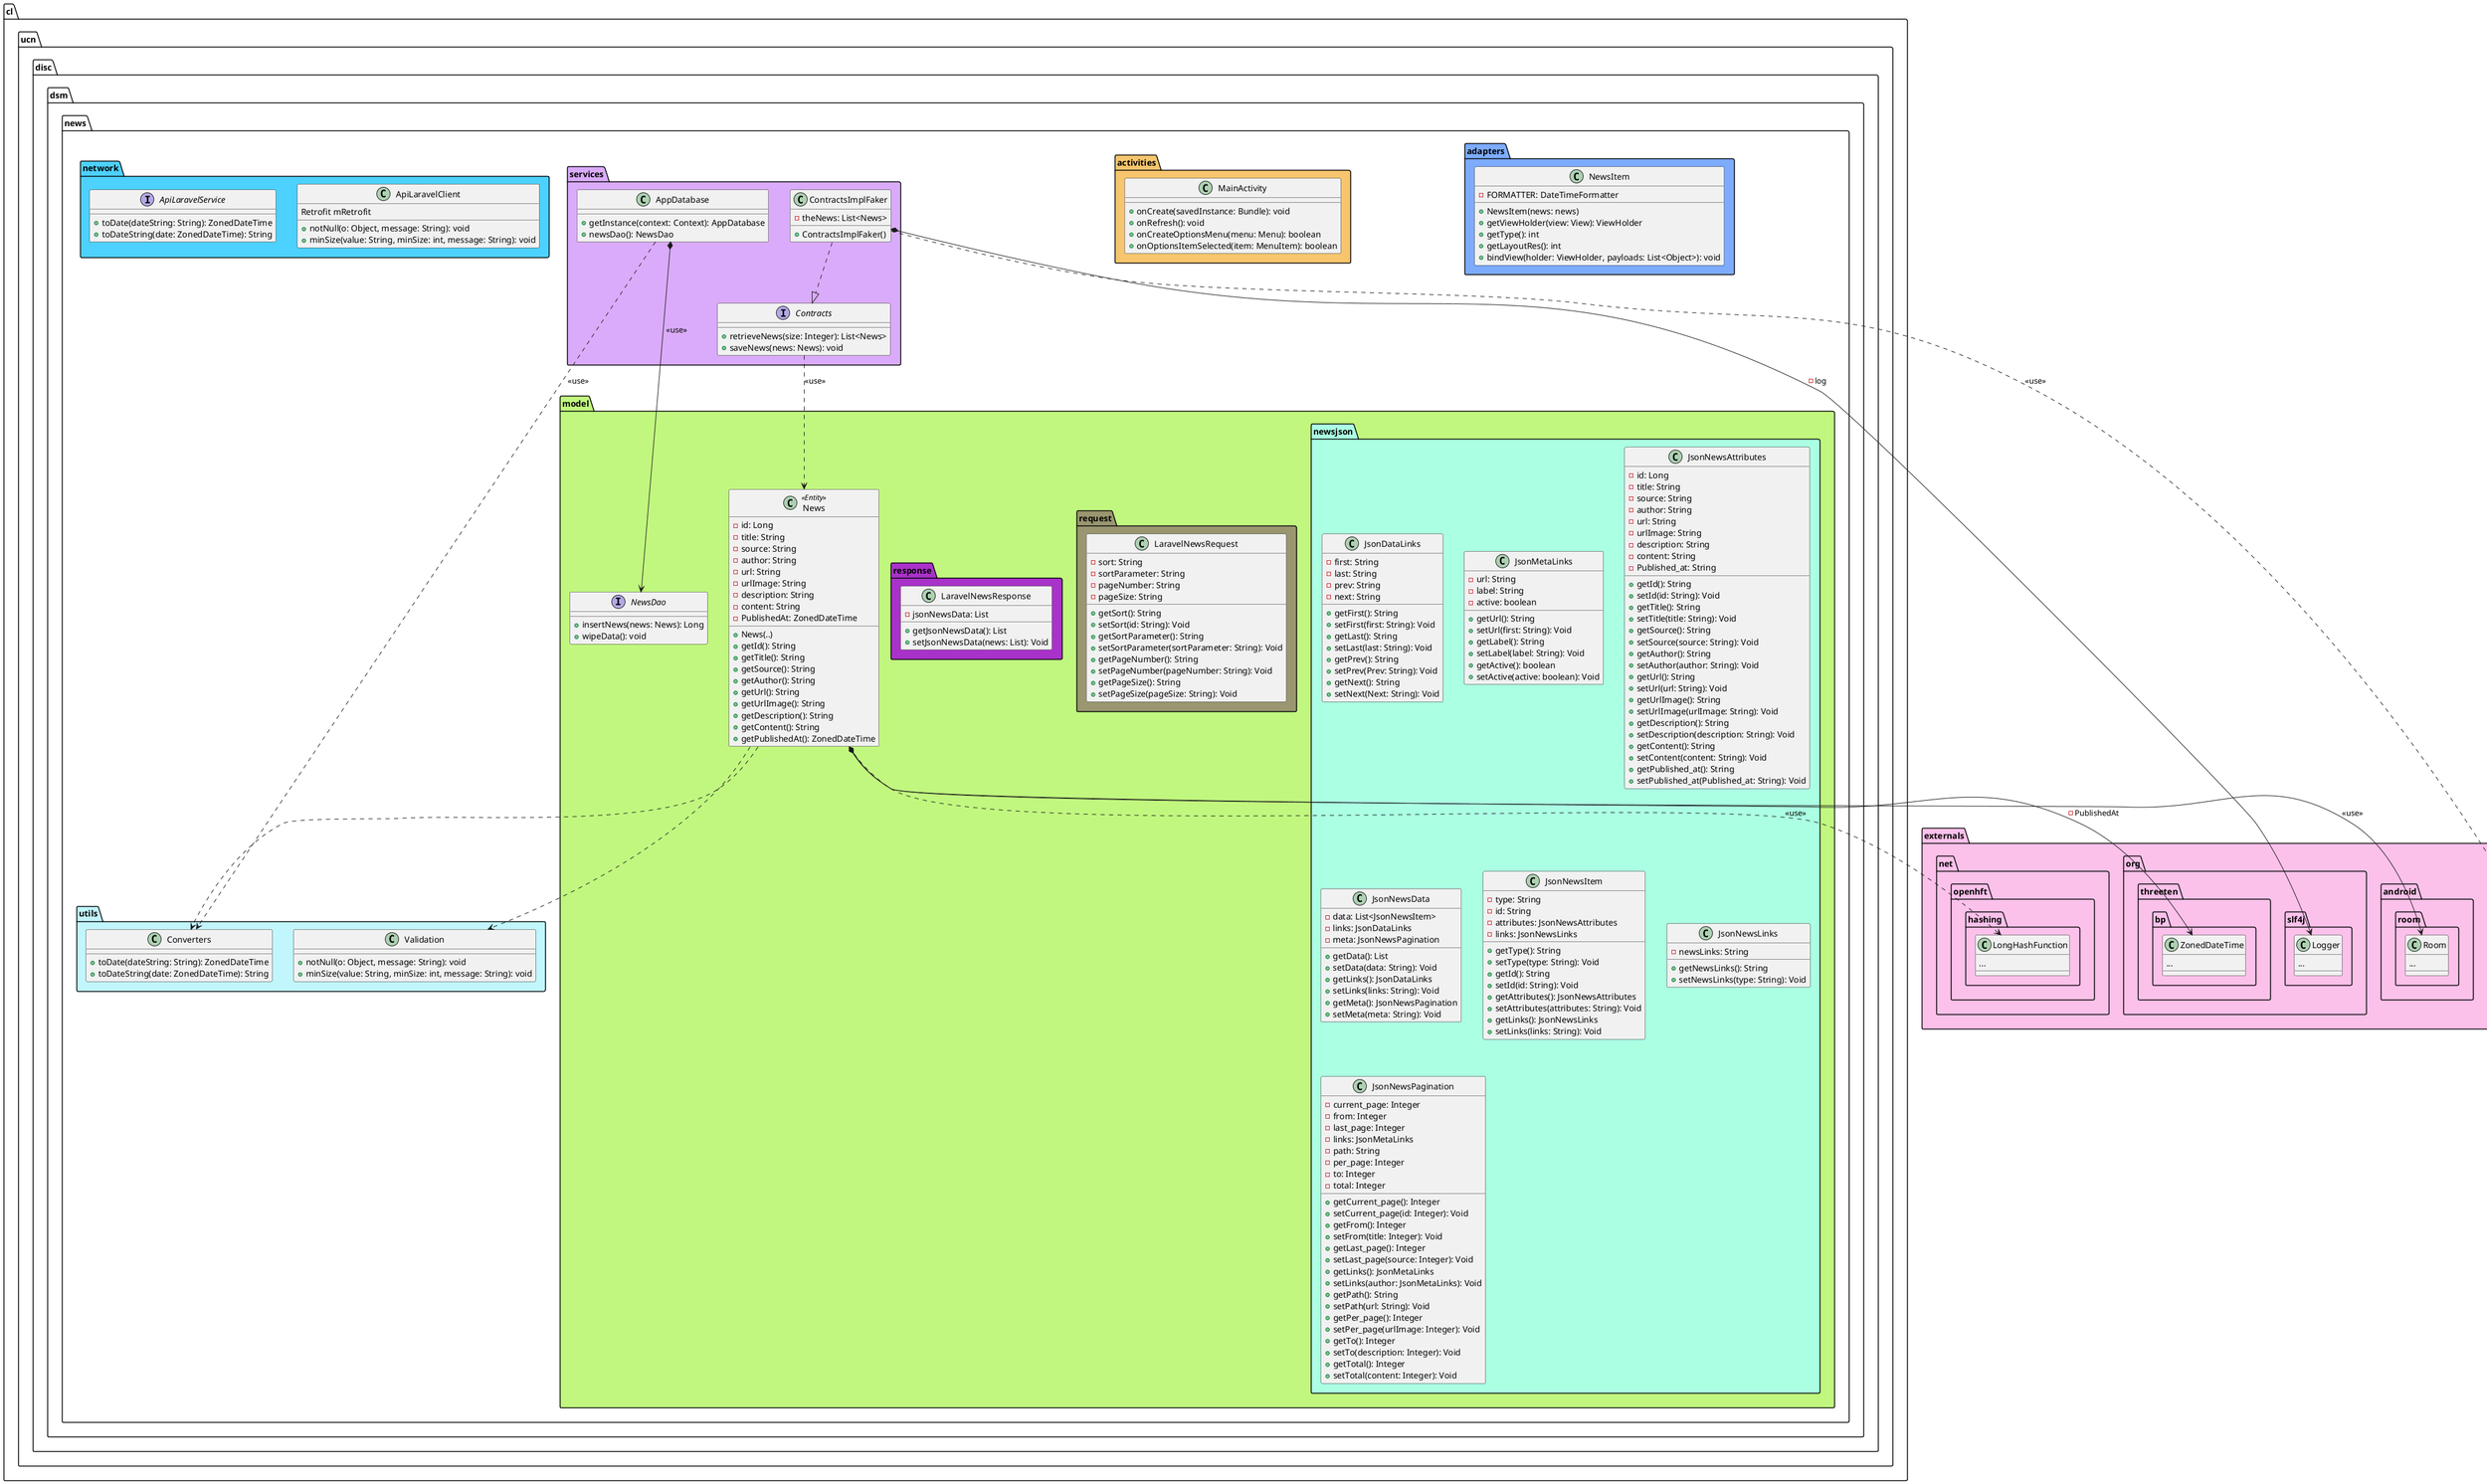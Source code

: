 @startuml

package "cl.ucn.disc.dsm.news" {

    package "model" #c1f77f {

        Class News <<Entity>>{

            - id: Long
            - title: String
            - source: String
            - author: String
            - url: String
            - urlImage: String
            - description: String
            - content: String
            - PublishedAt: ZonedDateTime

            + News(..)
            + getId(): String
            + getTitle(): String
            + getSource(): String
            + getAuthor(): String
            + getUrl(): String
            + getUrlImage(): String
            + getDescription(): String
            + getContent(): String
            + getPublishedAt(): ZonedDateTime
        }

        Interface NewsDao {

            + insertNews(news: News): Long
            + wipeData(): void
        }

        package "newsjson" #abffe3 {

            Class JsonDataLinks {

                - first: String
                - last: String
                - prev: String
                - next: String

                + getFirst(): String
                + setFirst(first: String): Void
                + getLast(): String
                + setLast(last: String): Void
                + getPrev(): String
                + setPrev(Prev: String): Void
                + getNext(): String
                + setNext(Next: String): Void
            }

            Class JsonMetaLinks {

                - url: String
                - label: String
                - active: boolean

                + getUrl(): String
                + setUrl(first: String): Void
                + getLabel(): String
                + setLabel(label: String): Void
                + getActive(): boolean
                + setActive(active: boolean): Void
            }

            Class JsonNewsAttributes {

                - id: Long
                - title: String
                - source: String
                - author: String
                - url: String
                - urlImage: String
                - description: String
                - content: String
                - Published_at: String

                + getId(): String
                + setId(id: String): Void
                + getTitle(): String
                + setTitle(title: String): Void
                + getSource(): String
                + setSource(source: String): Void
                + getAuthor(): String
                + setAuthor(author: String): Void
                + getUrl(): String
                + setUrl(url: String): Void
                + getUrlImage(): String
                + setUrlImage(urlImage: String): Void
                + getDescription(): String
                + setDescription(description: String): Void
                + getContent(): String
                + setContent(content: String): Void
                + getPublished_at(): String
                + setPublished_at(Published_at: String): Void
            }

            Class JsonNewsData {

                - data: List<JsonNewsItem>
                - links: JsonDataLinks
                - meta: JsonNewsPagination

                + getData(): List
                + setData(data: String): Void
                + getLinks(): JsonDataLinks
                + setLinks(links: String): Void
                + getMeta(): JsonNewsPagination
                + setMeta(meta: String): Void
            }
            Class JsonNewsItem {

                - type: String
                - id: String
                - attributes: JsonNewsAttributes
                - links: JsonNewsLinks

                + getType(): String
                + setType(type: String): Void
                + getId(): String
                + setId(id: String): Void
                + getAttributes(): JsonNewsAttributes
                + setAttributes(attributes: String): Void
                + getLinks(): JsonNewsLinks
                + setLinks(links: String): Void

            }

            Class JsonNewsLinks {

                - newsLinks: String

                + getNewsLinks(): String
                + setNewsLinks(type: String): Void
            }

            Class JsonNewsPagination {

                - current_page: Integer
                - from: Integer
                - last_page: Integer
                - links: JsonMetaLinks
                - path: String
                - per_page: Integer
                - to: Integer
                - total: Integer

                + getCurrent_page(): Integer
                + setCurrent_page(id: Integer): Void
                + getFrom(): Integer
                + setFrom(title: Integer): Void
                + getLast_page(): Integer
                + setLast_page(source: Integer): Void
                + getLinks(): JsonMetaLinks
                + setLinks(author: JsonMetaLinks): Void
                + getPath(): String
                + setPath(url: String): Void
                + getPer_page(): Integer
                + setPer_page(urlImage: Integer): Void
                + getTo(): Integer
                + setTo(description: Integer): Void
                + getTotal(): Integer
                + setTotal(content: Integer): Void
            }
        }

        package "request" #9a9670 {

           Class LaravelNewsRequest {

              - sort: String
              - sortParameter: String
              - pageNumber: String
              - pageSize: String

              + getSort(): String
              + setSort(id: String): Void
              + getSortParameter(): String
              + setSortParameter(sortParameter: String): Void
              + getPageNumber(): String
              + setPageNumber(pageNumber: String): Void
              + getPageSize(): String
              + setPageSize(pageSize: String): Void
           }
        }

        package "response" #a932ca {

           Class LaravelNewsResponse {

              - jsonNewsData: List

              + getJsonNewsData(): List
              + setJsonNewsData(news: List): Void
           }
        }
    }

    package "adapters" #7dacff {

        Class NewsItem {

            - FORMATTER: DateTimeFormatter

            + NewsItem(news: news)
            + getViewHolder(view: View): ViewHolder
            + getType(): int
            + getLayoutRes(): int
            + bindView(holder: ViewHolder, payloads: List<Object>): void
        }
    }

    package "activities" #F7C56D {

        Class MainActivity {

            + onCreate(savedInstance: Bundle): void
            + onRefresh(): void
            + onCreateOptionsMenu(menu: Menu): boolean
            + onOptionsItemSelected(item: MenuItem): boolean
        }
    }

    package "services" #daabfa {

        Interface Contracts {

            + retrieveNews(size: Integer): List<News>
            + saveNews(news: News): void
        }

        Class ContractsImplFaker {

            - theNews: List<News>
            + ContractsImplFaker()
        }

        Class AppDatabase {

           + getInstance(context: Context): AppDatabase
           + newsDao(): NewsDao
        }
    }

    package "utils" #c1f6fc {

        Class Validation {

            + notNull(o: Object, message: String): void
            + minSize(value: String, minSize: int, message: String): void
        }

        Class Converters {

            + toDate(dateString: String): ZonedDateTime
            + toDateString(date: ZonedDateTime): String
        }
    }

    package "network" #4dd1ff {

       Class ApiLaravelClient {

          Retrofit mRetrofit

          + notNull(o: Object, message: String): void
          + minSize(value: String, minSize: int, message: String): void
       }

       Interface ApiLaravelService {

          + toDate(dateString: String): ZonedDateTime
          + toDateString(date: ZonedDateTime): String
       }
    }
}

package "externals" #fcc1ea {

    package "com.github.javafaker" #fcc1ea {

        Class Faker {
           ...
        }
    }

    package "org.slf4j" #fcc1ea {

        Class Logger {
           ...
        }
    }

    package "org.threeten.bp" #fcc1ea {

        Class ZonedDateTime {
           ...
        }
    }

    package "net.openhft.hashing" #fcc1ea {

       Class LongHashFunction {
           ...
       }
    }

    package "android.room." #fcc1ea {

       Class Room {
           ...
       }
    }
}

ContractsImplFaker ..|> Contracts
Contracts ..>  News : <<use>>
ContractsImplFaker ..> Faker : <<use>>
News *--> ZonedDateTime : -PublishedAt
ContractsImplFaker *--> Logger : -log
News ..> Validation
News ..> Converters
News ..> LongHashFunction : <<use>>
News *--> Room : <<use>>
AppDatabase *--> NewsDao : <<use>>
AppDatabase ..> Converters : <<use>>

@enduml